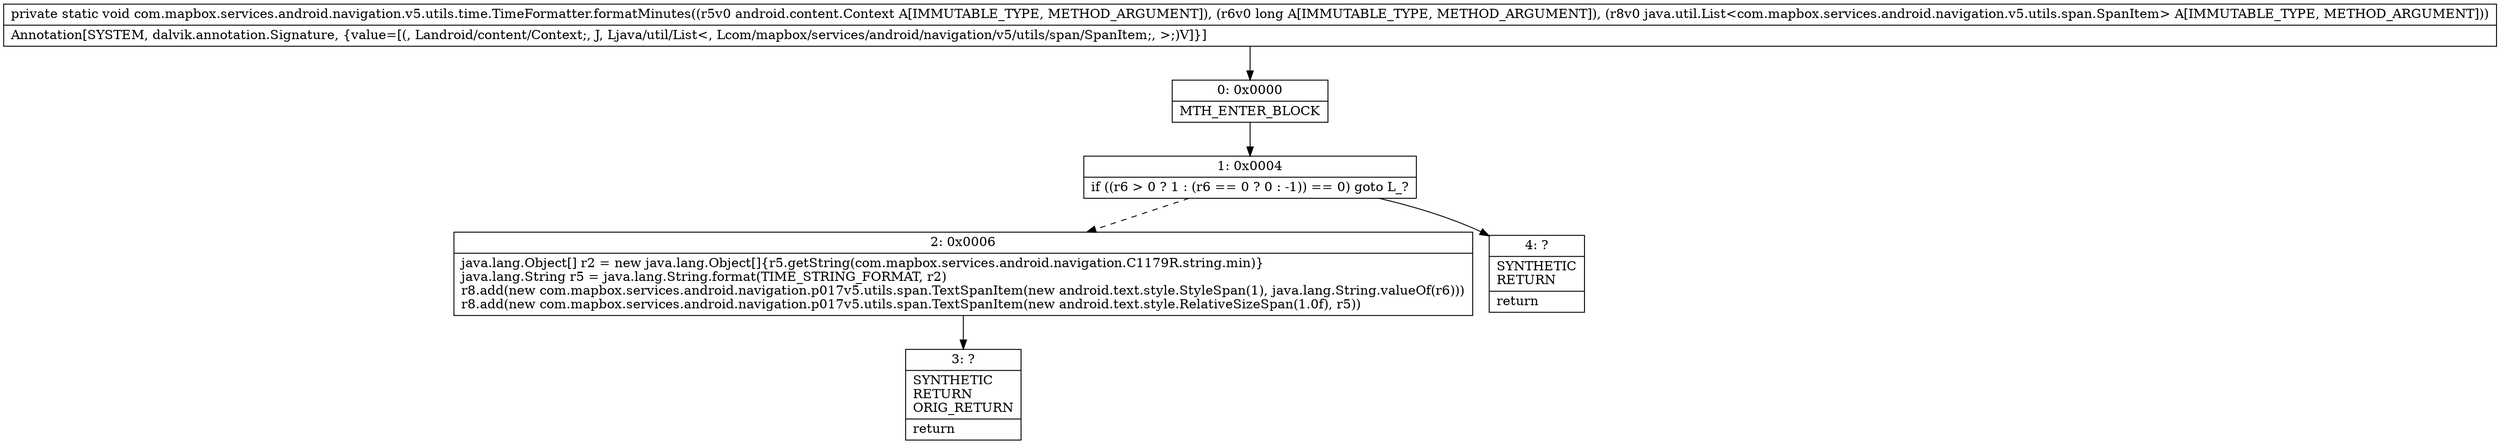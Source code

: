 digraph "CFG forcom.mapbox.services.android.navigation.v5.utils.time.TimeFormatter.formatMinutes(Landroid\/content\/Context;JLjava\/util\/List;)V" {
Node_0 [shape=record,label="{0\:\ 0x0000|MTH_ENTER_BLOCK\l}"];
Node_1 [shape=record,label="{1\:\ 0x0004|if ((r6 \> 0 ? 1 : (r6 == 0 ? 0 : \-1)) == 0) goto L_?\l}"];
Node_2 [shape=record,label="{2\:\ 0x0006|java.lang.Object[] r2 = new java.lang.Object[]\{r5.getString(com.mapbox.services.android.navigation.C1179R.string.min)\}\ljava.lang.String r5 = java.lang.String.format(TIME_STRING_FORMAT, r2)\lr8.add(new com.mapbox.services.android.navigation.p017v5.utils.span.TextSpanItem(new android.text.style.StyleSpan(1), java.lang.String.valueOf(r6)))\lr8.add(new com.mapbox.services.android.navigation.p017v5.utils.span.TextSpanItem(new android.text.style.RelativeSizeSpan(1.0f), r5))\l}"];
Node_3 [shape=record,label="{3\:\ ?|SYNTHETIC\lRETURN\lORIG_RETURN\l|return\l}"];
Node_4 [shape=record,label="{4\:\ ?|SYNTHETIC\lRETURN\l|return\l}"];
MethodNode[shape=record,label="{private static void com.mapbox.services.android.navigation.v5.utils.time.TimeFormatter.formatMinutes((r5v0 android.content.Context A[IMMUTABLE_TYPE, METHOD_ARGUMENT]), (r6v0 long A[IMMUTABLE_TYPE, METHOD_ARGUMENT]), (r8v0 java.util.List\<com.mapbox.services.android.navigation.v5.utils.span.SpanItem\> A[IMMUTABLE_TYPE, METHOD_ARGUMENT]))  | Annotation[SYSTEM, dalvik.annotation.Signature, \{value=[(, Landroid\/content\/Context;, J, Ljava\/util\/List\<, Lcom\/mapbox\/services\/android\/navigation\/v5\/utils\/span\/SpanItem;, \>;)V]\}]\l}"];
MethodNode -> Node_0;
Node_0 -> Node_1;
Node_1 -> Node_2[style=dashed];
Node_1 -> Node_4;
Node_2 -> Node_3;
}

